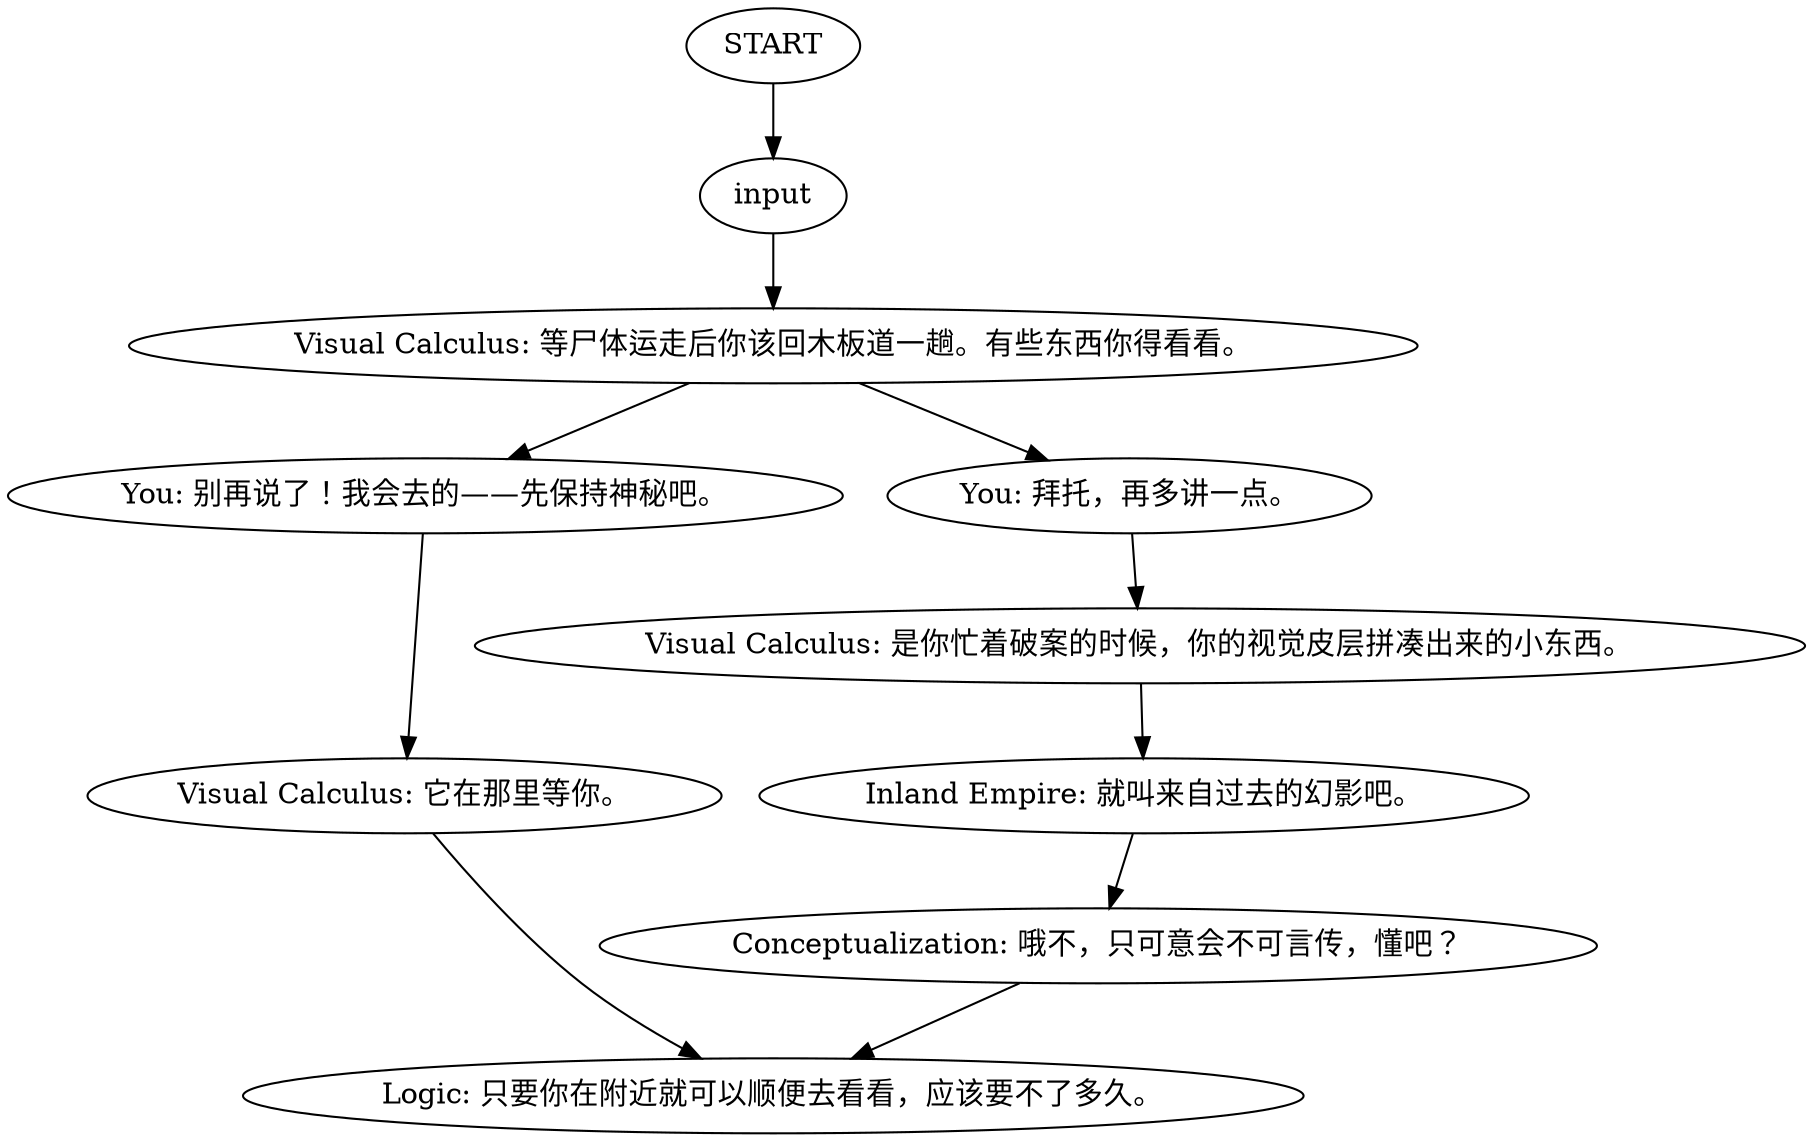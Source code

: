 # Helen - EasterEggs / Pleasure Wheel / Flow – PLAZA ORB / viscal pleasure wheel intro
# Viscal intro after WCW quest not taken
# ==================================================
digraph G {
	  0 [label="START"];
	  1 [label="input"];
	  2 [label="Visual Calculus: 等尸体运走后你该回木板道一趟。有些东西你得看看。"];
	  3 [label="Inland Empire: 就叫来自过去的幻影吧。"];
	  4 [label="You: 别再说了！我会去的——先保持神秘吧。"];
	  5 [label="Visual Calculus: 它在那里等你。"];
	  6 [label="Logic: 只要你在附近就可以顺便去看看，应该要不了多久。"];
	  8 [label="Conceptualization: 哦不，只可意会不可言传，懂吧？"];
	  9 [label="You: 拜托，再多讲一点。"];
	  10 [label="Visual Calculus: 是你忙着破案的时候，你的视觉皮层拼凑出来的小东西。"];
	  0 -> 1
	  1 -> 2
	  2 -> 9
	  2 -> 4
	  3 -> 8
	  4 -> 5
	  5 -> 6
	  8 -> 6
	  9 -> 10
	  10 -> 3
}

